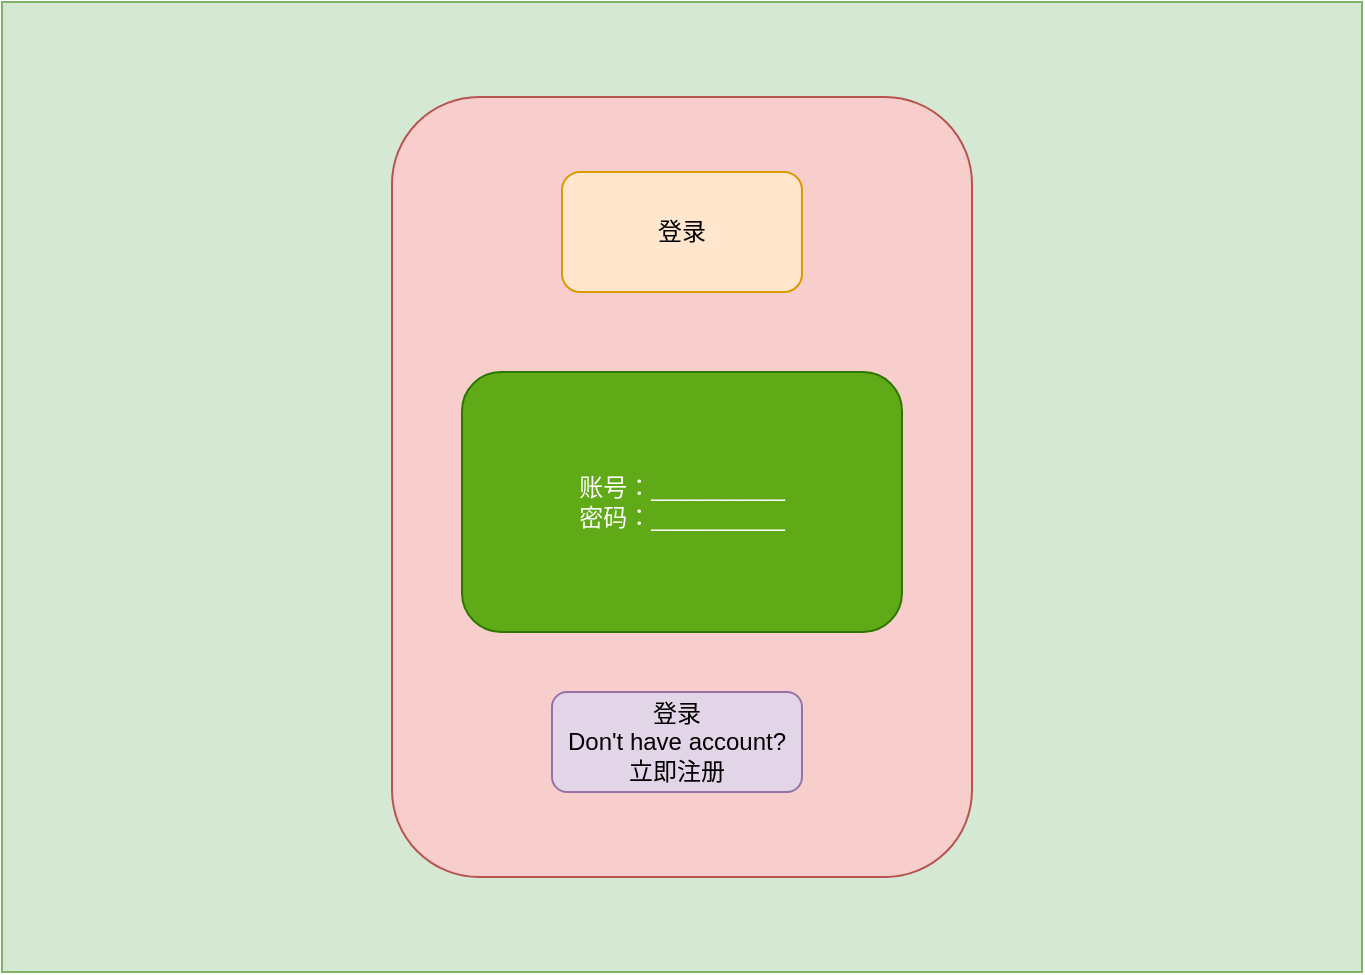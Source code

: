 <mxfile version="19.0.3" type="github">
  <diagram id="PhSWyYcBalO_wZCeTIqB" name="第 1 页">
    <mxGraphModel dx="702" dy="529" grid="1" gridSize="10" guides="1" tooltips="1" connect="1" arrows="1" fold="1" page="1" pageScale="1" pageWidth="827" pageHeight="1169" math="0" shadow="0">
      <root>
        <mxCell id="0" />
        <mxCell id="1" parent="0" />
        <mxCell id="OpxMz4pjXYU8P-hDmKeM-1" value="" style="rounded=0;whiteSpace=wrap;html=1;fillColor=#d5e8d4;strokeColor=#82b366;" vertex="1" parent="1">
          <mxGeometry x="20" y="325" width="680" height="485" as="geometry" />
        </mxCell>
        <mxCell id="OpxMz4pjXYU8P-hDmKeM-3" value="" style="rounded=1;whiteSpace=wrap;html=1;fillColor=#f8cecc;strokeColor=#b85450;" vertex="1" parent="1">
          <mxGeometry x="215" y="372.5" width="290" height="390" as="geometry" />
        </mxCell>
        <mxCell id="OpxMz4pjXYU8P-hDmKeM-5" value="" style="rounded=1;whiteSpace=wrap;html=1;fillColor=#ffe6cc;strokeColor=#d79b00;" vertex="1" parent="1">
          <mxGeometry x="300" y="410" width="120" height="60" as="geometry" />
        </mxCell>
        <mxCell id="OpxMz4pjXYU8P-hDmKeM-6" value="登录" style="text;html=1;strokeColor=none;fillColor=none;align=center;verticalAlign=middle;whiteSpace=wrap;rounded=0;" vertex="1" parent="1">
          <mxGeometry x="330" y="425" width="60" height="30" as="geometry" />
        </mxCell>
        <mxCell id="OpxMz4pjXYU8P-hDmKeM-7" value="账号：__________&lt;br&gt;密码：__________" style="rounded=1;whiteSpace=wrap;html=1;fillColor=#60a917;fontColor=#ffffff;strokeColor=#2D7600;" vertex="1" parent="1">
          <mxGeometry x="250" y="510" width="220" height="130" as="geometry" />
        </mxCell>
        <mxCell id="OpxMz4pjXYU8P-hDmKeM-8" value="登录&lt;br&gt;Don&#39;t have account?&lt;br&gt;立即注册" style="rounded=1;whiteSpace=wrap;html=1;fillColor=#e1d5e7;strokeColor=#9673a6;" vertex="1" parent="1">
          <mxGeometry x="295" y="670" width="125" height="50" as="geometry" />
        </mxCell>
      </root>
    </mxGraphModel>
  </diagram>
</mxfile>
